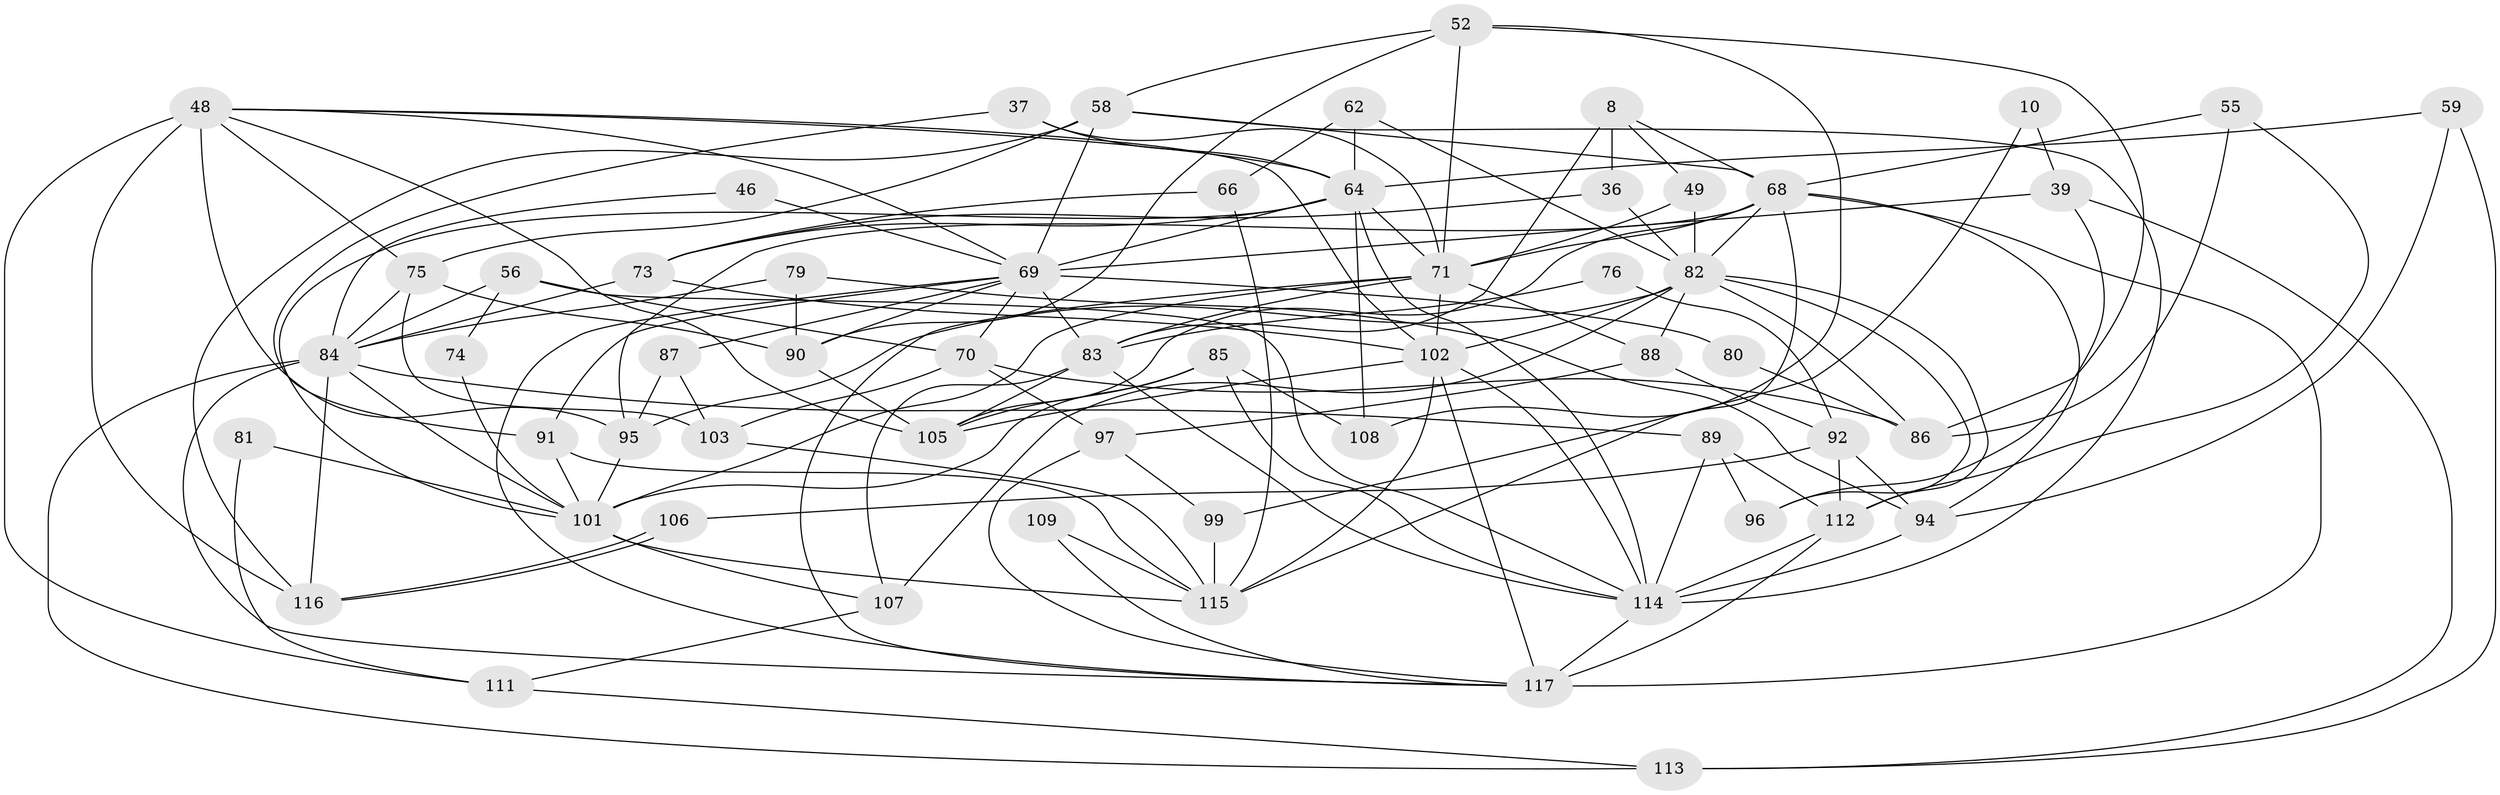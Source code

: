 // original degree distribution, {7: 0.06837606837606838, 4: 0.29914529914529914, 3: 0.26495726495726496, 5: 0.13675213675213677, 2: 0.1452991452991453, 6: 0.06837606837606838, 9: 0.008547008547008548, 8: 0.008547008547008548}
// Generated by graph-tools (version 1.1) at 2025/55/03/04/25 21:55:26]
// undirected, 58 vertices, 146 edges
graph export_dot {
graph [start="1"]
  node [color=gray90,style=filled];
  8;
  10;
  36 [super="+29"];
  37;
  39;
  46;
  48 [super="+16+11"];
  49;
  52;
  55;
  56;
  58 [super="+5"];
  59;
  62;
  64 [super="+47+54"];
  66;
  68 [super="+53+41"];
  69 [super="+28"];
  70;
  71 [super="+19+25+12+61"];
  73;
  74;
  75 [super="+23"];
  76;
  79;
  80;
  81;
  82 [super="+1+27+72"];
  83 [super="+9"];
  84 [super="+7+38"];
  85;
  86 [super="+34"];
  87;
  88;
  89 [super="+67"];
  90 [super="+21+57"];
  91 [super="+63"];
  92;
  94 [super="+17"];
  95 [super="+14"];
  96;
  97 [super="+15"];
  99 [super="+98"];
  101 [super="+3+100+24"];
  102 [super="+4+93"];
  103;
  105 [super="+33+78"];
  106;
  107;
  108 [super="+42"];
  109;
  111;
  112 [super="+40"];
  113;
  114 [super="+65+60"];
  115 [super="+30+26+110"];
  116 [super="+45"];
  117 [super="+35+77"];
  8 -- 83;
  8 -- 36 [weight=2];
  8 -- 49;
  8 -- 68;
  10 -- 39;
  10 -- 99;
  36 -- 73;
  36 -- 82;
  37 -- 64 [weight=2];
  37 -- 91;
  37 -- 71;
  39 -- 69 [weight=2];
  39 -- 96;
  39 -- 113;
  46 -- 69;
  46 -- 84;
  48 -- 116;
  48 -- 69;
  48 -- 102;
  48 -- 95 [weight=3];
  48 -- 64;
  48 -- 111;
  48 -- 75;
  48 -- 105;
  49 -- 82;
  49 -- 71;
  52 -- 90;
  52 -- 58;
  52 -- 86;
  52 -- 71;
  52 -- 108;
  55 -- 68;
  55 -- 112;
  55 -- 86;
  56 -- 70;
  56 -- 74;
  56 -- 84;
  56 -- 114;
  58 -- 75;
  58 -- 114;
  58 -- 68;
  58 -- 69;
  58 -- 116;
  59 -- 113;
  59 -- 64;
  59 -- 94;
  62 -- 64 [weight=2];
  62 -- 66;
  62 -- 82;
  64 -- 71 [weight=2];
  64 -- 101;
  64 -- 69 [weight=2];
  64 -- 73;
  64 -- 114 [weight=3];
  64 -- 108;
  66 -- 73;
  66 -- 115;
  68 -- 117;
  68 -- 95 [weight=2];
  68 -- 115 [weight=2];
  68 -- 94;
  68 -- 82;
  68 -- 105;
  68 -- 71 [weight=2];
  69 -- 70;
  69 -- 80;
  69 -- 87;
  69 -- 91;
  69 -- 117;
  69 -- 83;
  69 -- 90;
  70 -- 103;
  70 -- 97;
  70 -- 86;
  71 -- 83;
  71 -- 117;
  71 -- 101;
  71 -- 102 [weight=2];
  71 -- 88;
  73 -- 84;
  73 -- 102;
  74 -- 101;
  75 -- 84;
  75 -- 103;
  75 -- 90;
  76 -- 92;
  76 -- 83;
  79 -- 90;
  79 -- 94;
  79 -- 84;
  80 -- 86;
  81 -- 111;
  81 -- 101;
  82 -- 96;
  82 -- 88;
  82 -- 112;
  82 -- 102 [weight=2];
  82 -- 86;
  82 -- 107;
  82 -- 95;
  83 -- 114;
  83 -- 105 [weight=2];
  83 -- 107;
  84 -- 113;
  84 -- 116 [weight=2];
  84 -- 117 [weight=2];
  84 -- 101;
  84 -- 89;
  85 -- 114;
  85 -- 108;
  85 -- 101;
  85 -- 105;
  87 -- 103;
  87 -- 95;
  88 -- 92;
  88 -- 97;
  89 -- 96;
  89 -- 112 [weight=2];
  89 -- 114;
  90 -- 105;
  91 -- 115;
  91 -- 101 [weight=2];
  92 -- 94;
  92 -- 112;
  92 -- 106;
  94 -- 114;
  95 -- 101;
  97 -- 99 [weight=2];
  97 -- 117;
  99 -- 115 [weight=2];
  101 -- 115 [weight=3];
  101 -- 107;
  102 -- 105;
  102 -- 114;
  102 -- 115 [weight=3];
  102 -- 117;
  103 -- 115;
  106 -- 116;
  106 -- 116;
  107 -- 111;
  109 -- 117;
  109 -- 115;
  111 -- 113;
  112 -- 114;
  112 -- 117 [weight=4];
  114 -- 117;
}
